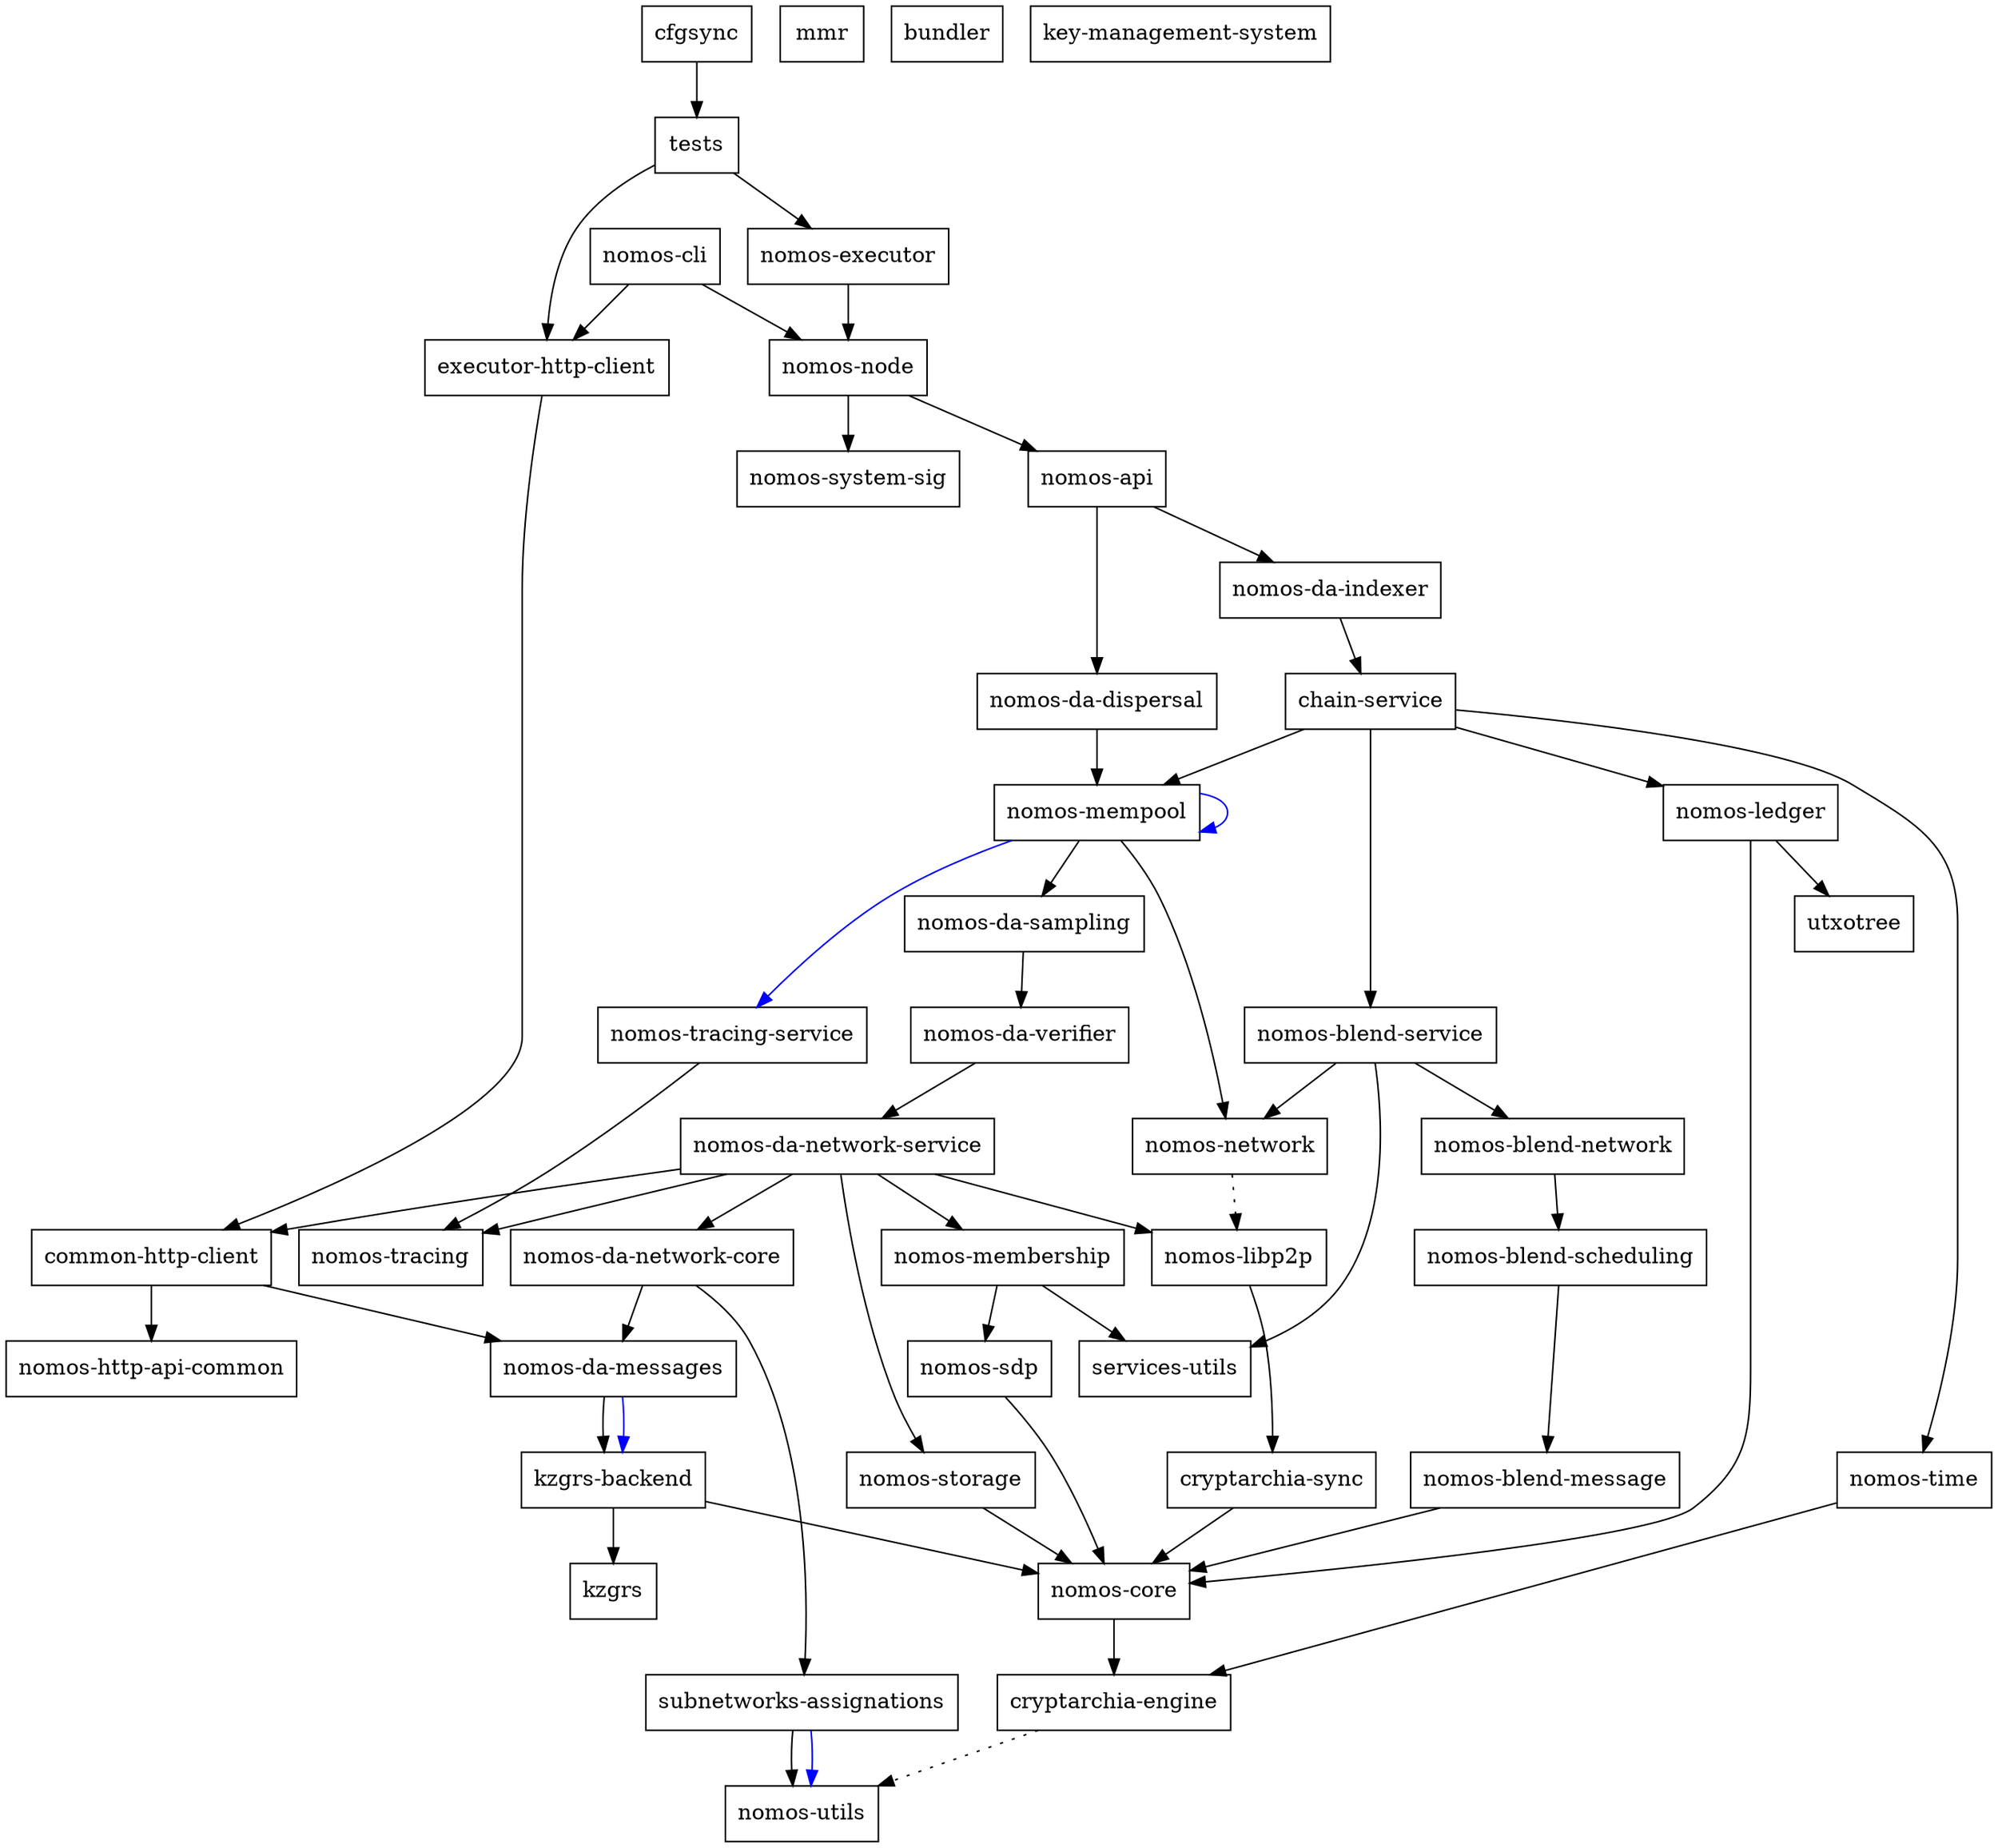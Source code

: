 digraph {
    0 [ label = "cryptarchia-engine" shape = box]
    1 [ label = "nomos-utils" shape = box]
    2 [ label = "cryptarchia-sync" shape = box]
    3 [ label = "nomos-core" shape = box]
    4 [ label = "nomos-ledger" shape = box]
    5 [ label = "utxotree" shape = box]
    6 [ label = "mmr" shape = box]
    7 [ label = "nomos-http-api-common" shape = box]
    8 [ label = "nomos-executor" shape = box]
    9 [ label = "kzgrs-backend" shape = box]
    10 [ label = "kzgrs" shape = box]
    11 [ label = "nomos-api" shape = box]
    12 [ label = "chain-service" shape = box]
    13 [ label = "nomos-blend-service" shape = box]
    14 [ label = "nomos-blend-message" shape = box]
    15 [ label = "nomos-blend-network" shape = box]
    16 [ label = "nomos-blend-scheduling" shape = box]
    17 [ label = "nomos-libp2p" shape = box]
    18 [ label = "nomos-network" shape = box]
    19 [ label = "services-utils" shape = box]
    20 [ label = "nomos-da-sampling" shape = box]
    21 [ label = "nomos-da-network-core" shape = box]
    22 [ label = "nomos-da-messages" shape = box]
    23 [ label = "subnetworks-assignations" shape = box]
    24 [ label = "nomos-da-network-service" shape = box]
    25 [ label = "common-http-client" shape = box]
    26 [ label = "nomos-membership" shape = box]
    27 [ label = "nomos-sdp" shape = box]
    28 [ label = "nomos-storage" shape = box]
    29 [ label = "nomos-tracing" shape = box]
    30 [ label = "nomos-da-verifier" shape = box]
    31 [ label = "nomos-mempool" shape = box]
    32 [ label = "nomos-tracing-service" shape = box]
    33 [ label = "nomos-time" shape = box]
    34 [ label = "nomos-da-dispersal" shape = box]
    35 [ label = "nomos-da-indexer" shape = box]
    36 [ label = "nomos-node" shape = box]
    37 [ label = "nomos-system-sig" shape = box]
    38 [ label = "executor-http-client" shape = box]
    39 [ label = "bundler" shape = box]
    40 [ label = "nomos-cli" shape = box]
    41 [ label = "key-management-system" shape = box]
    42 [ label = "cfgsync" shape = box]
    43 [ label = "tests" shape = box]
    0 -> 1 [ style = dotted]
    2 -> 3 [ ]
    3 -> 0 [ ]
    4 -> 3 [ ]
    4 -> 5 [ ]
    8 -> 36 [ ]
    9 -> 10 [ ]
    9 -> 3 [ ]
    11 -> 34 [ ]
    11 -> 35 [ ]
    12 -> 13 [ ]
    12 -> 4 [ ]
    12 -> 31 [ ]
    12 -> 33 [ ]
    13 -> 15 [ ]
    13 -> 18 [ ]
    13 -> 19 [ ]
    14 -> 3 [ ]
    15 -> 16 [ ]
    16 -> 14 [ ]
    17 -> 2 [ ]
    18 -> 17 [ style = dotted]
    20 -> 30 [ ]
    21 -> 22 [ ]
    21 -> 23 [ ]
    22 -> 9 [ ]
    22 -> 9 [ color = blue]
    23 -> 1 [ ]
    23 -> 1 [ color = blue]
    24 -> 25 [ ]
    24 -> 21 [ ]
    24 -> 17 [ ]
    24 -> 26 [ ]
    24 -> 28 [ ]
    24 -> 29 [ ]
    25 -> 22 [ ]
    25 -> 7 [ ]
    26 -> 27 [ ]
    26 -> 19 [ ]
    27 -> 3 [ ]
    28 -> 3 [ ]
    30 -> 24 [ ]
    31 -> 20 [ ]
    31 -> 31 [ color = blue]
    31 -> 18 [ ]
    31 -> 32 [ color = blue]
    32 -> 29 [ ]
    33 -> 0 [ ]
    34 -> 31 [ ]
    35 -> 12 [ ]
    36 -> 11 [ ]
    36 -> 37 [ ]
    38 -> 25 [ ]
    40 -> 38 [ ]
    40 -> 36 [ ]
    42 -> 43 [ ]
    43 -> 38 [ ]
    43 -> 8 [ ]
}

